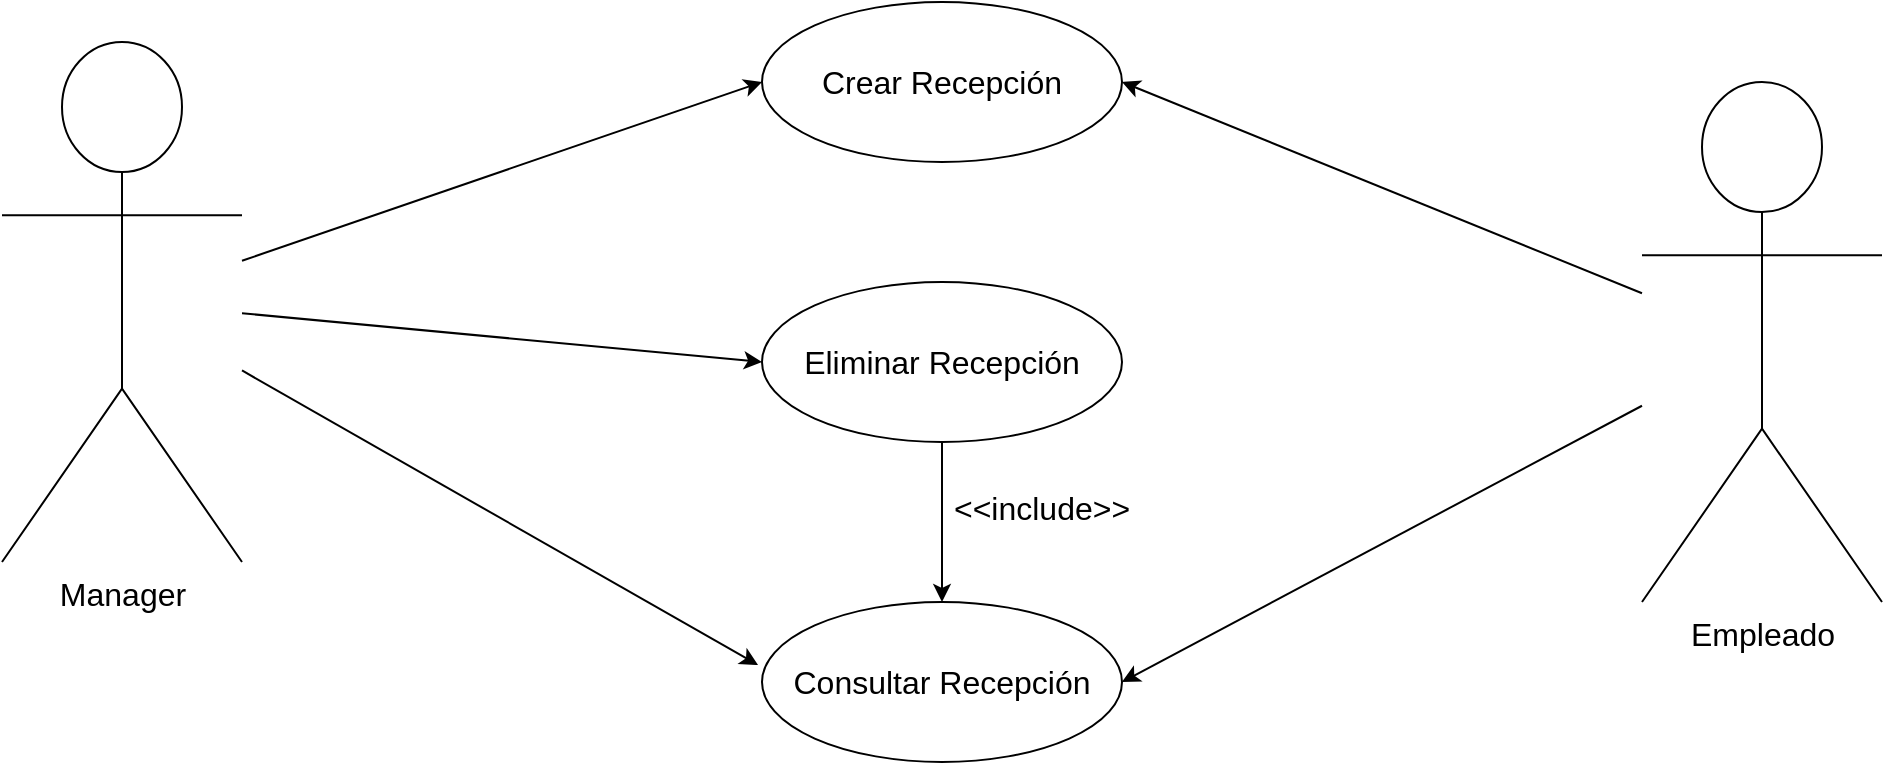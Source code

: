 <mxfile version="16.2.7" type="device"><diagram id="FPb9bthOexnJuPLtLsh-" name="Page-1"><mxGraphModel dx="1180" dy="1393" grid="1" gridSize="10" guides="1" tooltips="1" connect="1" arrows="1" fold="1" page="1" pageScale="1" pageWidth="1169" pageHeight="826" math="0" shadow="0"><root><mxCell id="0"/><mxCell id="1" parent="0"/><mxCell id="CjZaVx3--Fa9afFD8cyO-1" value="Manager" style="shape=umlActor;verticalLabelPosition=bottom;verticalAlign=top;html=1;outlineConnect=0;fontSize=16;" vertex="1" parent="1"><mxGeometry x="50" y="180" width="120" height="260" as="geometry"/></mxCell><mxCell id="CjZaVx3--Fa9afFD8cyO-2" value="Empleado" style="shape=umlActor;verticalLabelPosition=bottom;verticalAlign=top;html=1;outlineConnect=0;fontSize=16;" vertex="1" parent="1"><mxGeometry x="870" y="200" width="120" height="260" as="geometry"/></mxCell><mxCell id="CjZaVx3--Fa9afFD8cyO-5" value="Crear Recepción" style="ellipse;whiteSpace=wrap;html=1;fontSize=16;" vertex="1" parent="1"><mxGeometry x="430" y="160" width="180" height="80" as="geometry"/></mxCell><mxCell id="CjZaVx3--Fa9afFD8cyO-6" value="Eliminar Recepción&lt;span style=&quot;color: rgba(0 , 0 , 0 , 0) ; font-family: monospace ; font-size: 0px&quot;&gt;%3CmxGraphModel%3E%3Croot%3E%3CmxCell%20id%3D%220%22%2F%3E%3CmxCell%20id%3D%221%22%20parent%3D%220%22%2F%3E%3CmxCell%20id%3D%222%22%20value%3D%22Crear%20Recepci%C3%B3n%22%20style%3D%22ellipse%3BwhiteSpace%3Dwrap%3Bhtml%3D1%3BfontSize%3D16%3B%22%20vertex%3D%221%22%20parent%3D%221%22%3E%3CmxGeometry%20x%3D%22440%22%20y%3D%22160%22%20width%3D%22180%22%20height%3D%2280%22%20as%3D%22geometry%22%2F%3E%3C%2FmxCell%3E%3C%2Froot%3E%3C%2FmxGraphModel%3E&lt;/span&gt;" style="ellipse;whiteSpace=wrap;html=1;fontSize=16;" vertex="1" parent="1"><mxGeometry x="430" y="300" width="180" height="80" as="geometry"/></mxCell><mxCell id="CjZaVx3--Fa9afFD8cyO-7" value="Consultar Recepción" style="ellipse;whiteSpace=wrap;html=1;fontSize=16;" vertex="1" parent="1"><mxGeometry x="430" y="460" width="180" height="80" as="geometry"/></mxCell><mxCell id="CjZaVx3--Fa9afFD8cyO-8" value="" style="endArrow=classic;html=1;rounded=0;fontSize=16;entryX=0;entryY=0.5;entryDx=0;entryDy=0;" edge="1" parent="1" source="CjZaVx3--Fa9afFD8cyO-1" target="CjZaVx3--Fa9afFD8cyO-5"><mxGeometry width="50" height="50" relative="1" as="geometry"><mxPoint x="560" y="730" as="sourcePoint"/><mxPoint x="610" y="680" as="targetPoint"/></mxGeometry></mxCell><mxCell id="CjZaVx3--Fa9afFD8cyO-9" value="" style="endArrow=classic;html=1;rounded=0;fontSize=16;entryX=0;entryY=0.5;entryDx=0;entryDy=0;" edge="1" parent="1" source="CjZaVx3--Fa9afFD8cyO-1" target="CjZaVx3--Fa9afFD8cyO-6"><mxGeometry width="50" height="50" relative="1" as="geometry"><mxPoint x="150" y="330" as="sourcePoint"/><mxPoint x="420" y="240" as="targetPoint"/></mxGeometry></mxCell><mxCell id="CjZaVx3--Fa9afFD8cyO-10" value="" style="endArrow=classic;html=1;rounded=0;fontSize=16;entryX=-0.011;entryY=0.394;entryDx=0;entryDy=0;entryPerimeter=0;" edge="1" parent="1" source="CjZaVx3--Fa9afFD8cyO-1" target="CjZaVx3--Fa9afFD8cyO-7"><mxGeometry width="50" height="50" relative="1" as="geometry"><mxPoint x="190" y="310" as="sourcePoint"/><mxPoint x="460" y="220" as="targetPoint"/></mxGeometry></mxCell><mxCell id="CjZaVx3--Fa9afFD8cyO-11" value="" style="endArrow=classic;html=1;rounded=0;fontSize=16;exitX=0.5;exitY=1;exitDx=0;exitDy=0;" edge="1" parent="1" source="CjZaVx3--Fa9afFD8cyO-6" target="CjZaVx3--Fa9afFD8cyO-7"><mxGeometry width="50" height="50" relative="1" as="geometry"><mxPoint x="650" y="730" as="sourcePoint"/><mxPoint x="700" y="680" as="targetPoint"/></mxGeometry></mxCell><mxCell id="CjZaVx3--Fa9afFD8cyO-14" value="&amp;lt;&amp;lt;include&amp;gt;&amp;gt;" style="text;html=1;strokeColor=none;fillColor=none;align=center;verticalAlign=middle;whiteSpace=wrap;rounded=0;fontSize=16;" vertex="1" parent="1"><mxGeometry x="540" y="398" width="60" height="30" as="geometry"/></mxCell><mxCell id="CjZaVx3--Fa9afFD8cyO-15" value="" style="endArrow=classic;html=1;rounded=0;fontSize=16;entryX=1;entryY=0.5;entryDx=0;entryDy=0;" edge="1" parent="1" source="CjZaVx3--Fa9afFD8cyO-2" target="CjZaVx3--Fa9afFD8cyO-5"><mxGeometry width="50" height="50" relative="1" as="geometry"><mxPoint x="860" y="300" as="sourcePoint"/><mxPoint x="700" y="680" as="targetPoint"/></mxGeometry></mxCell><mxCell id="CjZaVx3--Fa9afFD8cyO-16" value="" style="endArrow=classic;html=1;rounded=0;fontSize=16;entryX=1;entryY=0.5;entryDx=0;entryDy=0;" edge="1" parent="1" source="CjZaVx3--Fa9afFD8cyO-2" target="CjZaVx3--Fa9afFD8cyO-7"><mxGeometry width="50" height="50" relative="1" as="geometry"><mxPoint x="200" y="320" as="sourcePoint"/><mxPoint x="470" y="230" as="targetPoint"/></mxGeometry></mxCell></root></mxGraphModel></diagram></mxfile>